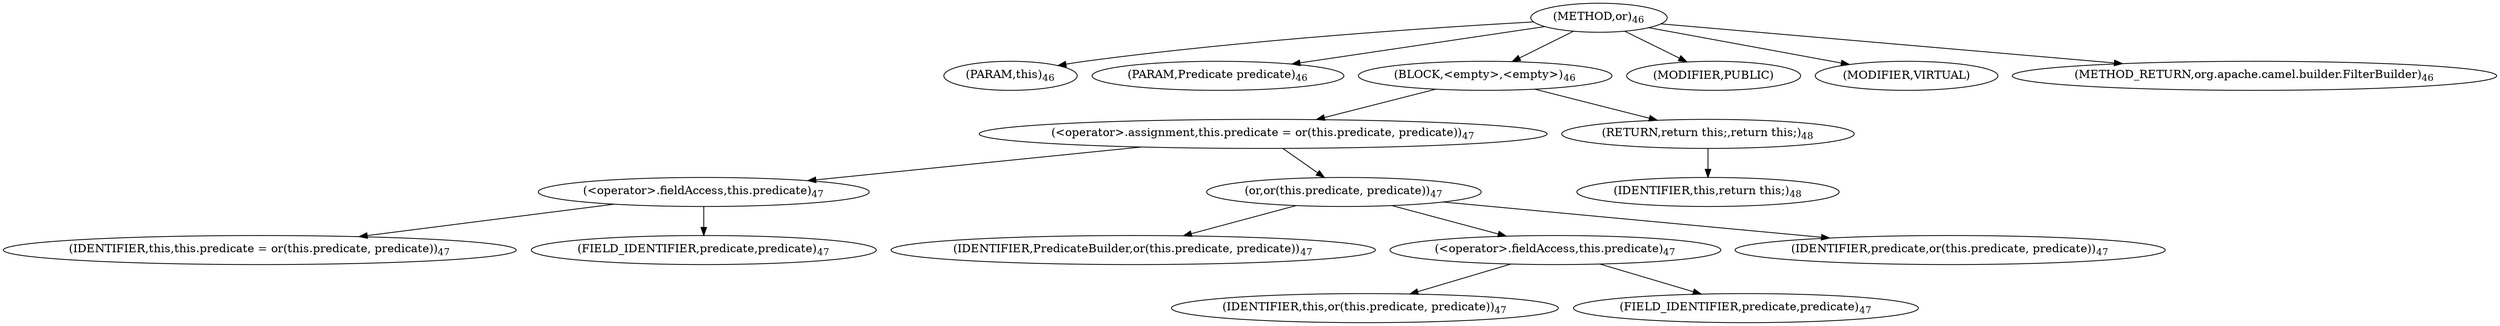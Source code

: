 digraph "or" {  
"50" [label = <(METHOD,or)<SUB>46</SUB>> ]
"11" [label = <(PARAM,this)<SUB>46</SUB>> ]
"51" [label = <(PARAM,Predicate predicate)<SUB>46</SUB>> ]
"52" [label = <(BLOCK,&lt;empty&gt;,&lt;empty&gt;)<SUB>46</SUB>> ]
"53" [label = <(&lt;operator&gt;.assignment,this.predicate = or(this.predicate, predicate))<SUB>47</SUB>> ]
"54" [label = <(&lt;operator&gt;.fieldAccess,this.predicate)<SUB>47</SUB>> ]
"10" [label = <(IDENTIFIER,this,this.predicate = or(this.predicate, predicate))<SUB>47</SUB>> ]
"55" [label = <(FIELD_IDENTIFIER,predicate,predicate)<SUB>47</SUB>> ]
"56" [label = <(or,or(this.predicate, predicate))<SUB>47</SUB>> ]
"57" [label = <(IDENTIFIER,PredicateBuilder,or(this.predicate, predicate))<SUB>47</SUB>> ]
"58" [label = <(&lt;operator&gt;.fieldAccess,this.predicate)<SUB>47</SUB>> ]
"12" [label = <(IDENTIFIER,this,or(this.predicate, predicate))<SUB>47</SUB>> ]
"59" [label = <(FIELD_IDENTIFIER,predicate,predicate)<SUB>47</SUB>> ]
"60" [label = <(IDENTIFIER,predicate,or(this.predicate, predicate))<SUB>47</SUB>> ]
"61" [label = <(RETURN,return this;,return this;)<SUB>48</SUB>> ]
"13" [label = <(IDENTIFIER,this,return this;)<SUB>48</SUB>> ]
"62" [label = <(MODIFIER,PUBLIC)> ]
"63" [label = <(MODIFIER,VIRTUAL)> ]
"64" [label = <(METHOD_RETURN,org.apache.camel.builder.FilterBuilder)<SUB>46</SUB>> ]
  "50" -> "11" 
  "50" -> "51" 
  "50" -> "52" 
  "50" -> "62" 
  "50" -> "63" 
  "50" -> "64" 
  "52" -> "53" 
  "52" -> "61" 
  "53" -> "54" 
  "53" -> "56" 
  "54" -> "10" 
  "54" -> "55" 
  "56" -> "57" 
  "56" -> "58" 
  "56" -> "60" 
  "58" -> "12" 
  "58" -> "59" 
  "61" -> "13" 
}

